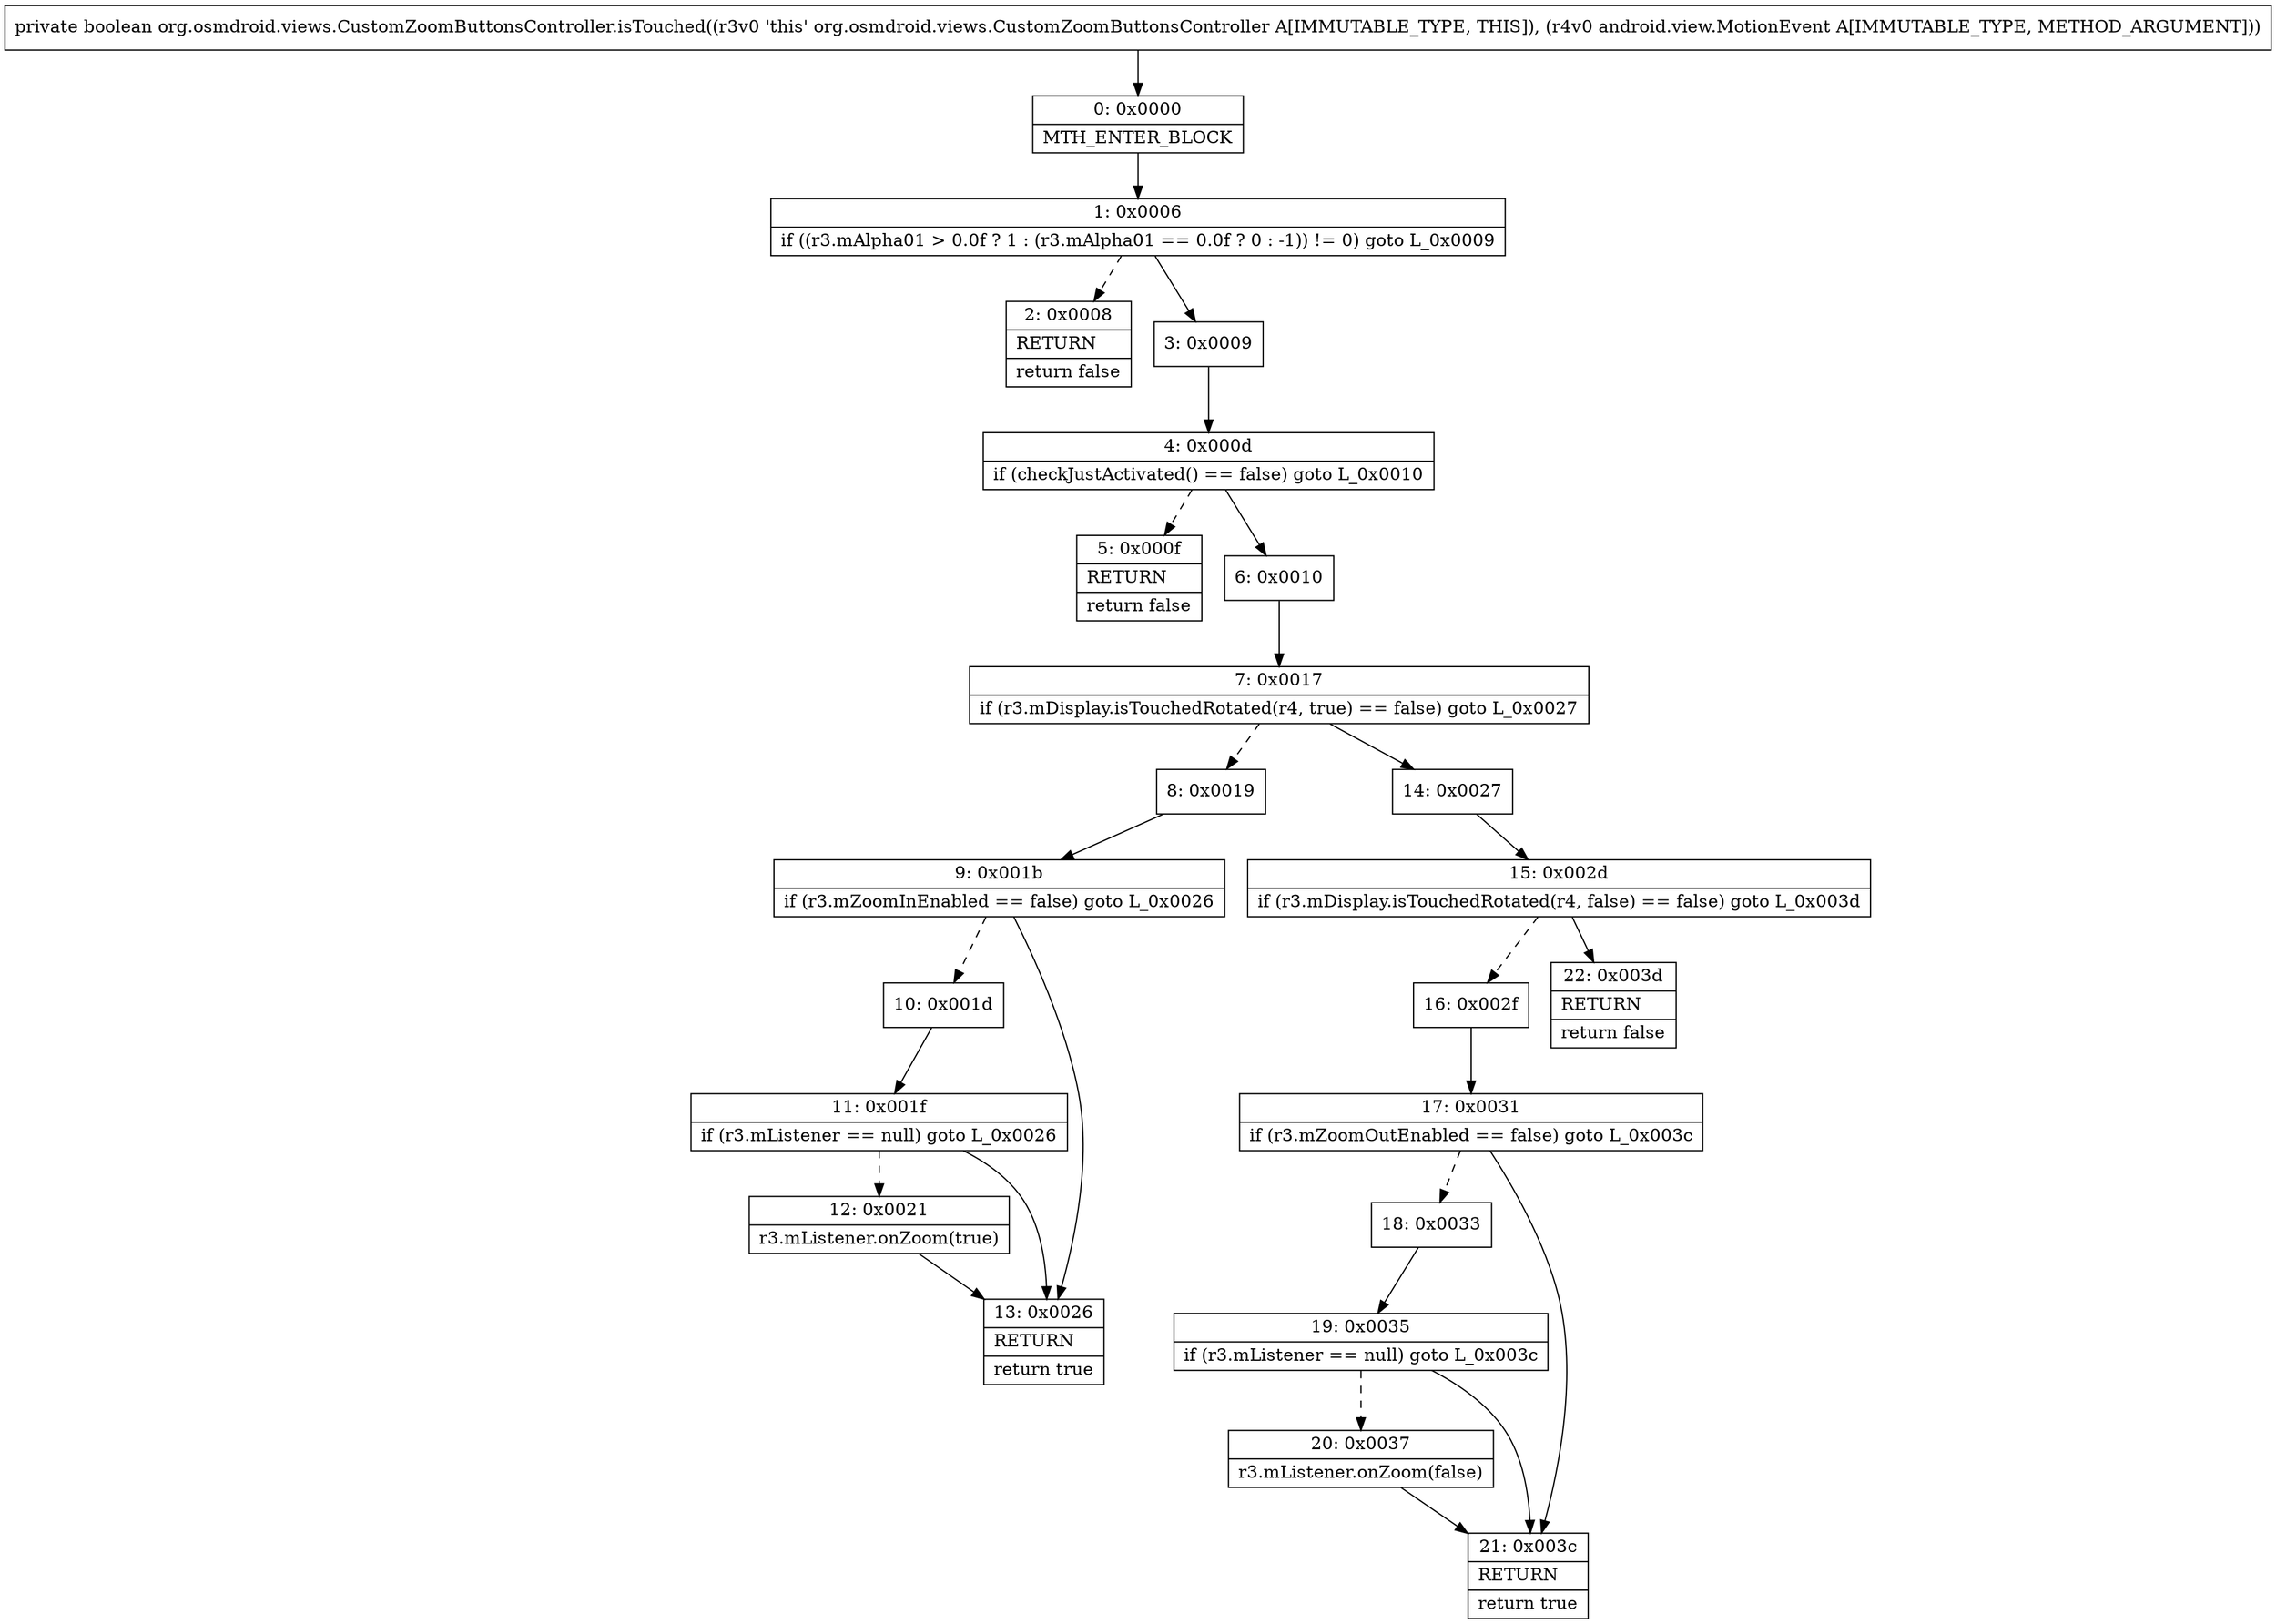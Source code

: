 digraph "CFG fororg.osmdroid.views.CustomZoomButtonsController.isTouched(Landroid\/view\/MotionEvent;)Z" {
Node_0 [shape=record,label="{0\:\ 0x0000|MTH_ENTER_BLOCK\l}"];
Node_1 [shape=record,label="{1\:\ 0x0006|if ((r3.mAlpha01 \> 0.0f ? 1 : (r3.mAlpha01 == 0.0f ? 0 : \-1)) != 0) goto L_0x0009\l}"];
Node_2 [shape=record,label="{2\:\ 0x0008|RETURN\l|return false\l}"];
Node_3 [shape=record,label="{3\:\ 0x0009}"];
Node_4 [shape=record,label="{4\:\ 0x000d|if (checkJustActivated() == false) goto L_0x0010\l}"];
Node_5 [shape=record,label="{5\:\ 0x000f|RETURN\l|return false\l}"];
Node_6 [shape=record,label="{6\:\ 0x0010}"];
Node_7 [shape=record,label="{7\:\ 0x0017|if (r3.mDisplay.isTouchedRotated(r4, true) == false) goto L_0x0027\l}"];
Node_8 [shape=record,label="{8\:\ 0x0019}"];
Node_9 [shape=record,label="{9\:\ 0x001b|if (r3.mZoomInEnabled == false) goto L_0x0026\l}"];
Node_10 [shape=record,label="{10\:\ 0x001d}"];
Node_11 [shape=record,label="{11\:\ 0x001f|if (r3.mListener == null) goto L_0x0026\l}"];
Node_12 [shape=record,label="{12\:\ 0x0021|r3.mListener.onZoom(true)\l}"];
Node_13 [shape=record,label="{13\:\ 0x0026|RETURN\l|return true\l}"];
Node_14 [shape=record,label="{14\:\ 0x0027}"];
Node_15 [shape=record,label="{15\:\ 0x002d|if (r3.mDisplay.isTouchedRotated(r4, false) == false) goto L_0x003d\l}"];
Node_16 [shape=record,label="{16\:\ 0x002f}"];
Node_17 [shape=record,label="{17\:\ 0x0031|if (r3.mZoomOutEnabled == false) goto L_0x003c\l}"];
Node_18 [shape=record,label="{18\:\ 0x0033}"];
Node_19 [shape=record,label="{19\:\ 0x0035|if (r3.mListener == null) goto L_0x003c\l}"];
Node_20 [shape=record,label="{20\:\ 0x0037|r3.mListener.onZoom(false)\l}"];
Node_21 [shape=record,label="{21\:\ 0x003c|RETURN\l|return true\l}"];
Node_22 [shape=record,label="{22\:\ 0x003d|RETURN\l|return false\l}"];
MethodNode[shape=record,label="{private boolean org.osmdroid.views.CustomZoomButtonsController.isTouched((r3v0 'this' org.osmdroid.views.CustomZoomButtonsController A[IMMUTABLE_TYPE, THIS]), (r4v0 android.view.MotionEvent A[IMMUTABLE_TYPE, METHOD_ARGUMENT])) }"];
MethodNode -> Node_0;
Node_0 -> Node_1;
Node_1 -> Node_2[style=dashed];
Node_1 -> Node_3;
Node_3 -> Node_4;
Node_4 -> Node_5[style=dashed];
Node_4 -> Node_6;
Node_6 -> Node_7;
Node_7 -> Node_8[style=dashed];
Node_7 -> Node_14;
Node_8 -> Node_9;
Node_9 -> Node_10[style=dashed];
Node_9 -> Node_13;
Node_10 -> Node_11;
Node_11 -> Node_12[style=dashed];
Node_11 -> Node_13;
Node_12 -> Node_13;
Node_14 -> Node_15;
Node_15 -> Node_16[style=dashed];
Node_15 -> Node_22;
Node_16 -> Node_17;
Node_17 -> Node_18[style=dashed];
Node_17 -> Node_21;
Node_18 -> Node_19;
Node_19 -> Node_20[style=dashed];
Node_19 -> Node_21;
Node_20 -> Node_21;
}

